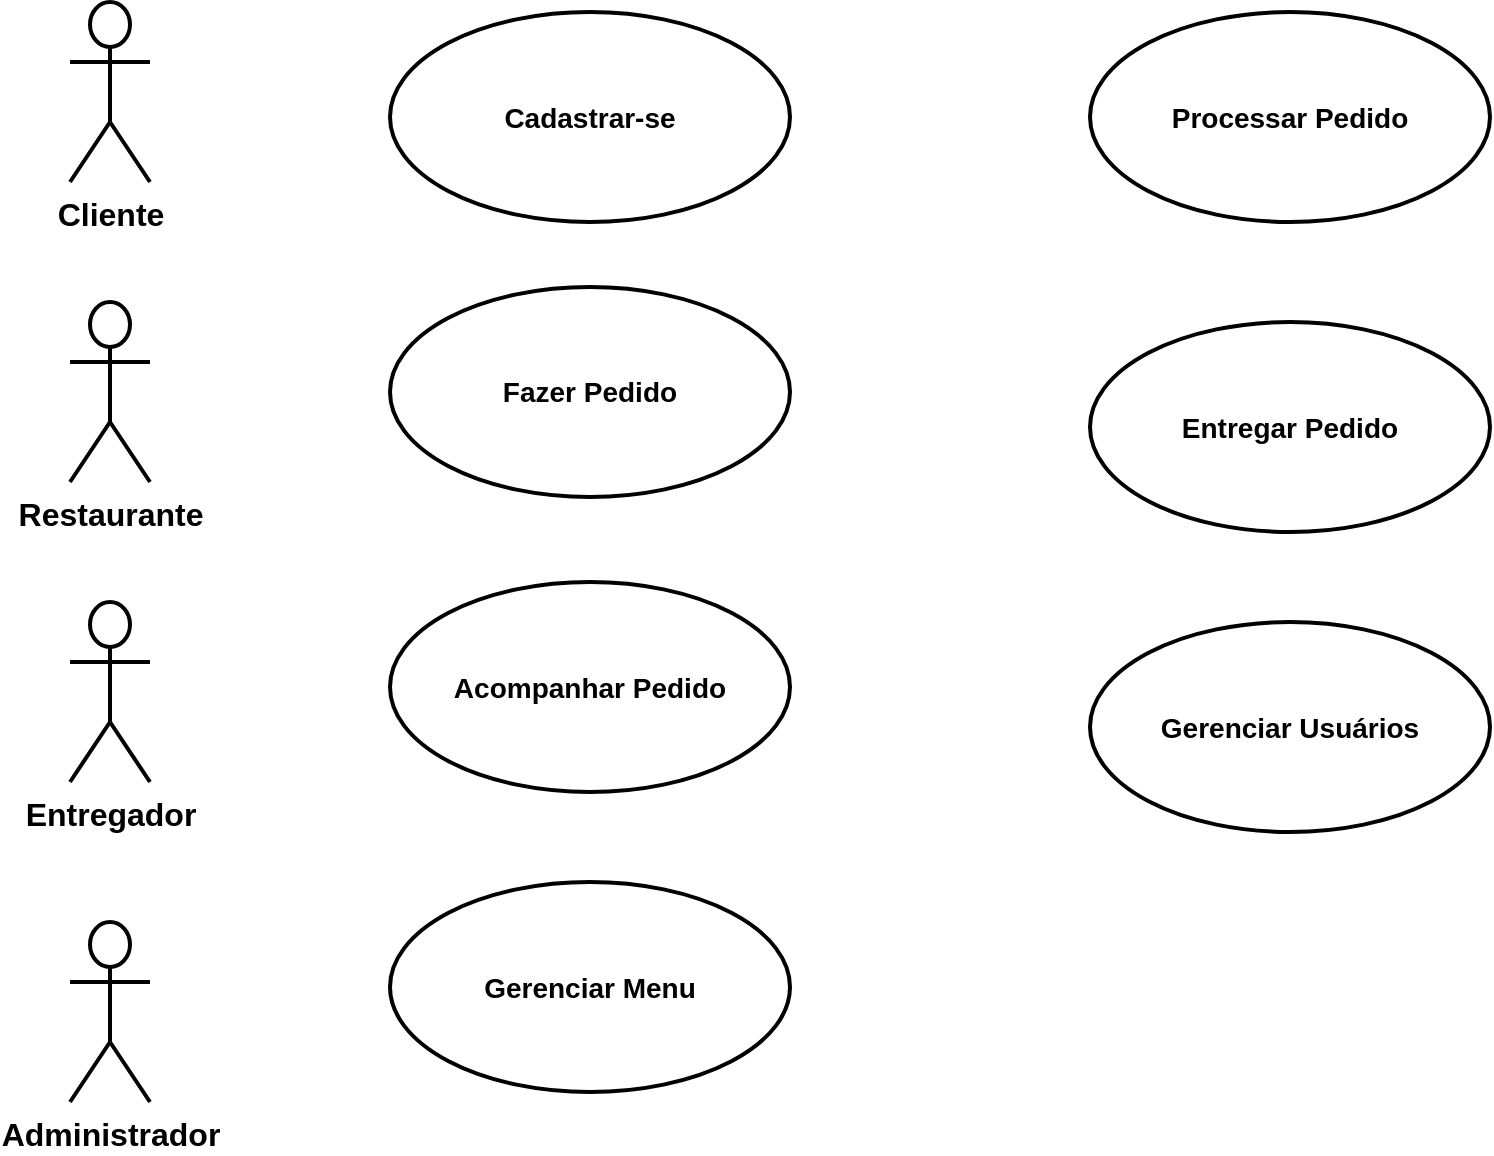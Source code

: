 <mxfile version="24.7.8">
  <diagram name="Página-1" id="Ni4LJ-_mFx-4MyYVs0aM">
    <mxGraphModel dx="1434" dy="738" grid="1" gridSize="10" guides="1" tooltips="1" connect="1" arrows="1" fold="1" page="1" pageScale="1" pageWidth="827" pageHeight="1169" math="0" shadow="0">
      <root>
        <mxCell id="0" />
        <mxCell id="1" parent="0" />
        <mxCell id="PLAKf-Q3GXsBwtS0ih_z-1" value="&lt;font style=&quot;font-size: 16px;&quot;&gt;&lt;b&gt;Cliente&lt;/b&gt;&lt;/font&gt;" style="shape=umlActor;verticalLabelPosition=bottom;verticalAlign=top;html=1;outlineConnect=0;strokeWidth=2;" vertex="1" parent="1">
          <mxGeometry x="40" y="80" width="40" height="90" as="geometry" />
        </mxCell>
        <mxCell id="PLAKf-Q3GXsBwtS0ih_z-3" value="&lt;font style=&quot;font-size: 16px;&quot;&gt;&lt;b&gt;Restaurante&lt;/b&gt;&lt;/font&gt;" style="shape=umlActor;verticalLabelPosition=bottom;verticalAlign=top;html=1;outlineConnect=0;strokeWidth=2;" vertex="1" parent="1">
          <mxGeometry x="40" y="230" width="40" height="90" as="geometry" />
        </mxCell>
        <mxCell id="PLAKf-Q3GXsBwtS0ih_z-4" value="&lt;font style=&quot;font-size: 16px;&quot;&gt;&lt;b&gt;Entregador&lt;/b&gt;&lt;/font&gt;" style="shape=umlActor;verticalLabelPosition=bottom;verticalAlign=top;html=1;outlineConnect=0;strokeWidth=2;" vertex="1" parent="1">
          <mxGeometry x="40" y="380" width="40" height="90" as="geometry" />
        </mxCell>
        <mxCell id="PLAKf-Q3GXsBwtS0ih_z-5" value="&lt;font style=&quot;font-size: 16px;&quot;&gt;&lt;b&gt;Administrador&lt;/b&gt;&lt;/font&gt;" style="shape=umlActor;verticalLabelPosition=bottom;verticalAlign=top;html=1;outlineConnect=0;strokeWidth=2;" vertex="1" parent="1">
          <mxGeometry x="40" y="540" width="40" height="90" as="geometry" />
        </mxCell>
        <mxCell id="PLAKf-Q3GXsBwtS0ih_z-7" value="&lt;font style=&quot;font-size: 14px;&quot;&gt;&lt;b&gt;Cadastrar-se&lt;/b&gt;&lt;/font&gt;" style="ellipse;whiteSpace=wrap;html=1;strokeWidth=2;" vertex="1" parent="1">
          <mxGeometry x="200" y="85" width="200" height="105" as="geometry" />
        </mxCell>
        <mxCell id="PLAKf-Q3GXsBwtS0ih_z-8" value="&lt;font style=&quot;font-size: 14px;&quot;&gt;&lt;b&gt;Fazer Pedido&lt;/b&gt;&lt;/font&gt;" style="ellipse;whiteSpace=wrap;html=1;strokeWidth=2;" vertex="1" parent="1">
          <mxGeometry x="200" y="222.5" width="200" height="105" as="geometry" />
        </mxCell>
        <mxCell id="PLAKf-Q3GXsBwtS0ih_z-9" value="&lt;font style=&quot;font-size: 14px;&quot;&gt;&lt;b&gt;Acompanhar Pedido&lt;/b&gt;&lt;/font&gt;" style="ellipse;whiteSpace=wrap;html=1;strokeWidth=2;" vertex="1" parent="1">
          <mxGeometry x="200" y="370" width="200" height="105" as="geometry" />
        </mxCell>
        <mxCell id="PLAKf-Q3GXsBwtS0ih_z-10" value="&lt;font style=&quot;font-size: 14px;&quot;&gt;&lt;b&gt;Gerenciar Menu&lt;/b&gt;&lt;/font&gt;" style="ellipse;whiteSpace=wrap;html=1;strokeWidth=2;" vertex="1" parent="1">
          <mxGeometry x="200" y="520" width="200" height="105" as="geometry" />
        </mxCell>
        <mxCell id="PLAKf-Q3GXsBwtS0ih_z-11" value="&lt;b&gt;&lt;font style=&quot;font-size: 14px;&quot;&gt;Processar Pedido&lt;/font&gt;&lt;/b&gt;" style="ellipse;whiteSpace=wrap;html=1;strokeWidth=2;" vertex="1" parent="1">
          <mxGeometry x="550" y="85" width="200" height="105" as="geometry" />
        </mxCell>
        <mxCell id="PLAKf-Q3GXsBwtS0ih_z-12" value="&lt;font style=&quot;font-size: 14px;&quot;&gt;&lt;b&gt;Entregar Pedido&lt;/b&gt;&lt;/font&gt;" style="ellipse;whiteSpace=wrap;html=1;strokeWidth=2;" vertex="1" parent="1">
          <mxGeometry x="550" y="240" width="200" height="105" as="geometry" />
        </mxCell>
        <mxCell id="PLAKf-Q3GXsBwtS0ih_z-13" value="&lt;b&gt;&lt;font style=&quot;font-size: 14px;&quot;&gt;Gerenciar Usuários&lt;/font&gt;&lt;/b&gt;" style="ellipse;whiteSpace=wrap;html=1;strokeWidth=2;" vertex="1" parent="1">
          <mxGeometry x="550" y="390" width="200" height="105" as="geometry" />
        </mxCell>
      </root>
    </mxGraphModel>
  </diagram>
</mxfile>
